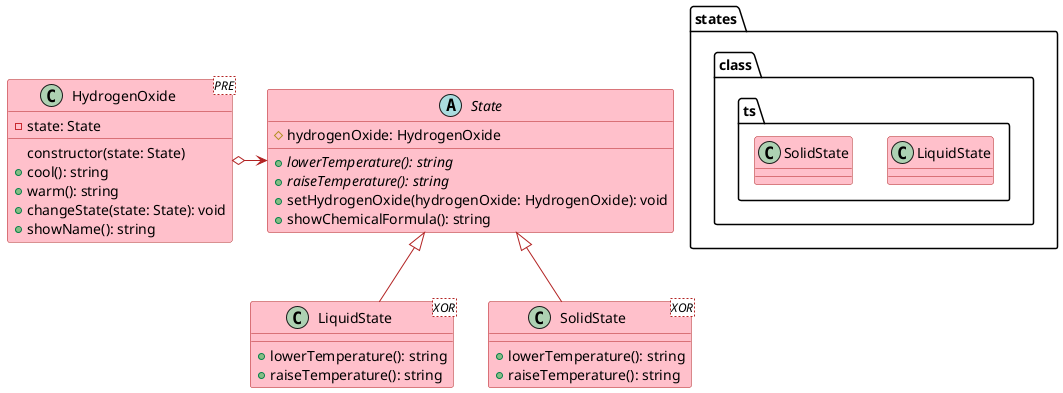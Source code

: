 @startuml

skinparam class {
  backgroundColor pink
  arrowColor firebrick
  borderColor firebrick
}

class HydrogenOxide <PRE> {
  - state: State
  constructor(state: State)
  + cool(): string
  + warm(): string
  + changeState(state: State): void
  + showName(): string
}

abstract class State {
  # hydrogenOxide: HydrogenOxide
  + {abstract} lowerTemperature(): string
  + {abstract} raiseTemperature(): string
  + setHydrogenOxide(hydrogenOxide: HydrogenOxide): void
  + showChemicalFormula(): string
}

package states.class.ts {
  class LiquidState
  class SolidState
}

class LiquidState <XOR> {
  + lowerTemperature(): string
  + raiseTemperature(): string
}

class SolidState <XOR> {
  + lowerTemperature(): string
  + raiseTemperature(): string
}

HydrogenOxide o-> State

State <|-- LiquidState
State <|-- SolidState

@enduml

